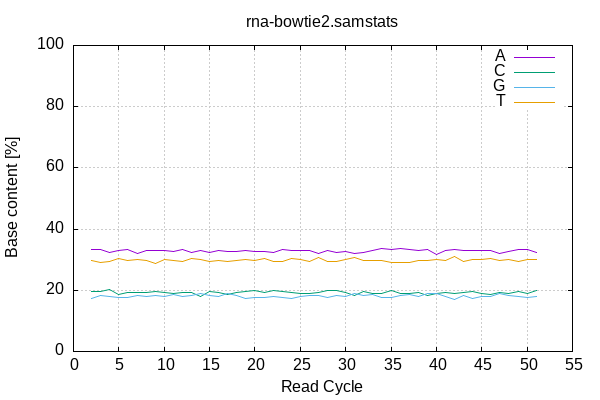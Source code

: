 
            set terminal png size 600,400 truecolor
            set output "rna.genome/acgt-cycles.png"
            set grid xtics ytics y2tics back lc rgb "#cccccc"
            set style line 1 linecolor rgb "green"
            set style line 2 linecolor rgb "red"
            set style line 3 linecolor rgb "black"
            set style line 4 linecolor rgb "blue"
            set style increment user
            set ylabel "Base content [%]"
            set xlabel "Read Cycle"
            set yrange [0:100]
            set title "rna-bowtie2.samstats"
            plot '-' w l ti 'A', '-' w l ti 'C', '-' w l ti 'G', '-' w l ti 'T'
        2	33.34
3	33.19
4	32.47
5	33.02
6	33.22
7	32.12
8	32.99
9	33.12
10	33.06
11	32.72
12	33.40
13	32.34
14	32.98
15	32.37
16	33.16
17	32.80
18	32.59
19	33.13
20	32.76
21	32.55
22	32.49
23	33.18
24	32.95
25	33.02
26	33.14
27	32.07
28	33.14
29	32.40
30	32.52
31	32.08
32	32.19
33	32.89
34	33.51
35	33.37
36	33.52
37	33.35
38	33.00
39	33.20
40	31.83
41	33.14
42	33.19
43	33.00
44	32.98
45	32.93
46	32.96
47	32.13
48	32.73
49	33.18
50	33.18
51	32.19
end
2	19.65
3	19.45
4	20.16
5	18.69
6	19.27
7	19.43
8	19.28
9	19.77
10	19.14
11	18.88
12	19.23
13	19.22
14	17.92
15	19.69
16	19.20
17	18.71
18	19.31
19	19.49
20	19.89
21	19.28
22	20.07
23	19.64
24	19.25
25	18.93
26	18.94
27	19.14
28	19.86
29	19.99
30	19.23
31	18.46
32	19.70
33	18.98
34	19.01
35	19.99
36	19.00
37	18.89
38	19.37
39	18.30
40	19.07
41	19.14
42	18.90
43	19.20
44	19.48
45	19.08
46	18.51
47	19.14
48	18.83
49	19.51
50	18.84
51	20.01
end
2	17.35
3	18.19
4	17.94
5	17.76
6	17.67
7	18.31
8	17.83
9	18.37
10	17.88
11	18.70
12	17.92
13	18.18
14	18.99
15	18.39
16	18.01
17	18.95
18	18.42
19	17.35
20	17.72
21	17.75
22	18.04
23	17.73
24	17.43
25	18.10
26	18.35
27	18.19
28	17.52
29	18.16
30	18.06
31	18.89
32	18.28
33	18.49
34	17.61
35	17.49
36	18.25
37	18.54
38	17.90
39	18.83
40	18.94
41	17.99
42	16.98
43	18.25
44	17.48
45	18.04
46	18.02
47	18.94
48	18.25
49	17.86
50	17.78
51	17.87
end
2	29.66
3	29.17
4	29.43
5	30.53
6	29.84
7	30.13
8	29.90
9	28.73
10	29.92
11	29.70
12	29.46
13	30.27
14	30.12
15	29.55
16	29.63
17	29.54
18	29.67
19	30.02
20	29.63
21	30.42
22	29.40
23	29.45
24	30.36
25	29.95
26	29.57
27	30.59
28	29.48
29	29.46
30	30.19
31	30.57
32	29.83
33	29.64
34	29.87
35	29.14
36	29.23
37	29.22
38	29.72
39	29.66
40	30.16
41	29.72
42	30.93
43	29.54
44	30.06
45	29.95
46	30.51
47	29.78
48	30.18
49	29.46
50	30.19
51	29.93
end
